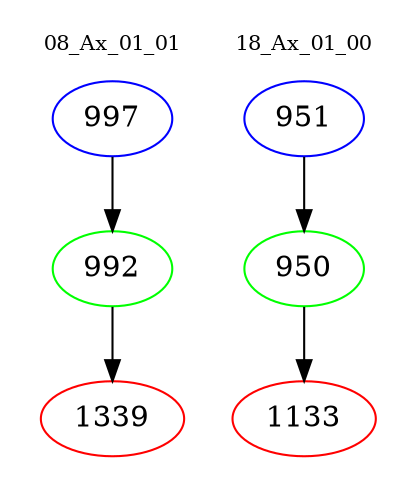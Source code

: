 digraph{
subgraph cluster_0 {
color = white
label = "08_Ax_01_01";
fontsize=10;
T0_997 [label="997", color="blue"]
T0_997 -> T0_992 [color="black"]
T0_992 [label="992", color="green"]
T0_992 -> T0_1339 [color="black"]
T0_1339 [label="1339", color="red"]
}
subgraph cluster_1 {
color = white
label = "18_Ax_01_00";
fontsize=10;
T1_951 [label="951", color="blue"]
T1_951 -> T1_950 [color="black"]
T1_950 [label="950", color="green"]
T1_950 -> T1_1133 [color="black"]
T1_1133 [label="1133", color="red"]
}
}
